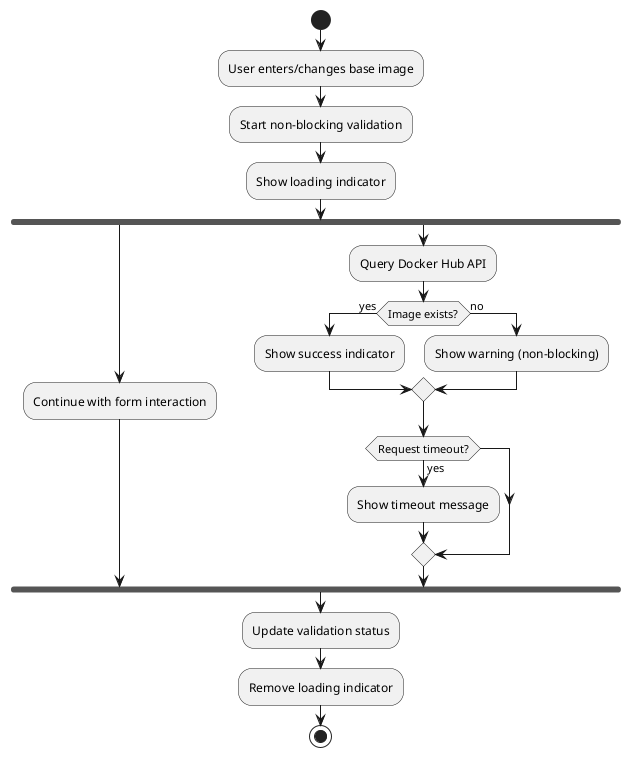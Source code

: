 @startuml
start
:User enters/changes base image;
:Start non-blocking validation;
:Show loading indicator;
fork
  :Continue with form interaction;
fork again
  :Query Docker Hub API;
  if (Image exists?) then (yes)
    :Show success indicator;
  else (no)
    :Show warning (non-blocking);
  endif
  if (Request timeout?) then (yes)
    :Show timeout message;
  endif
end fork
:Update validation status;
:Remove loading indicator;
stop
@enduml